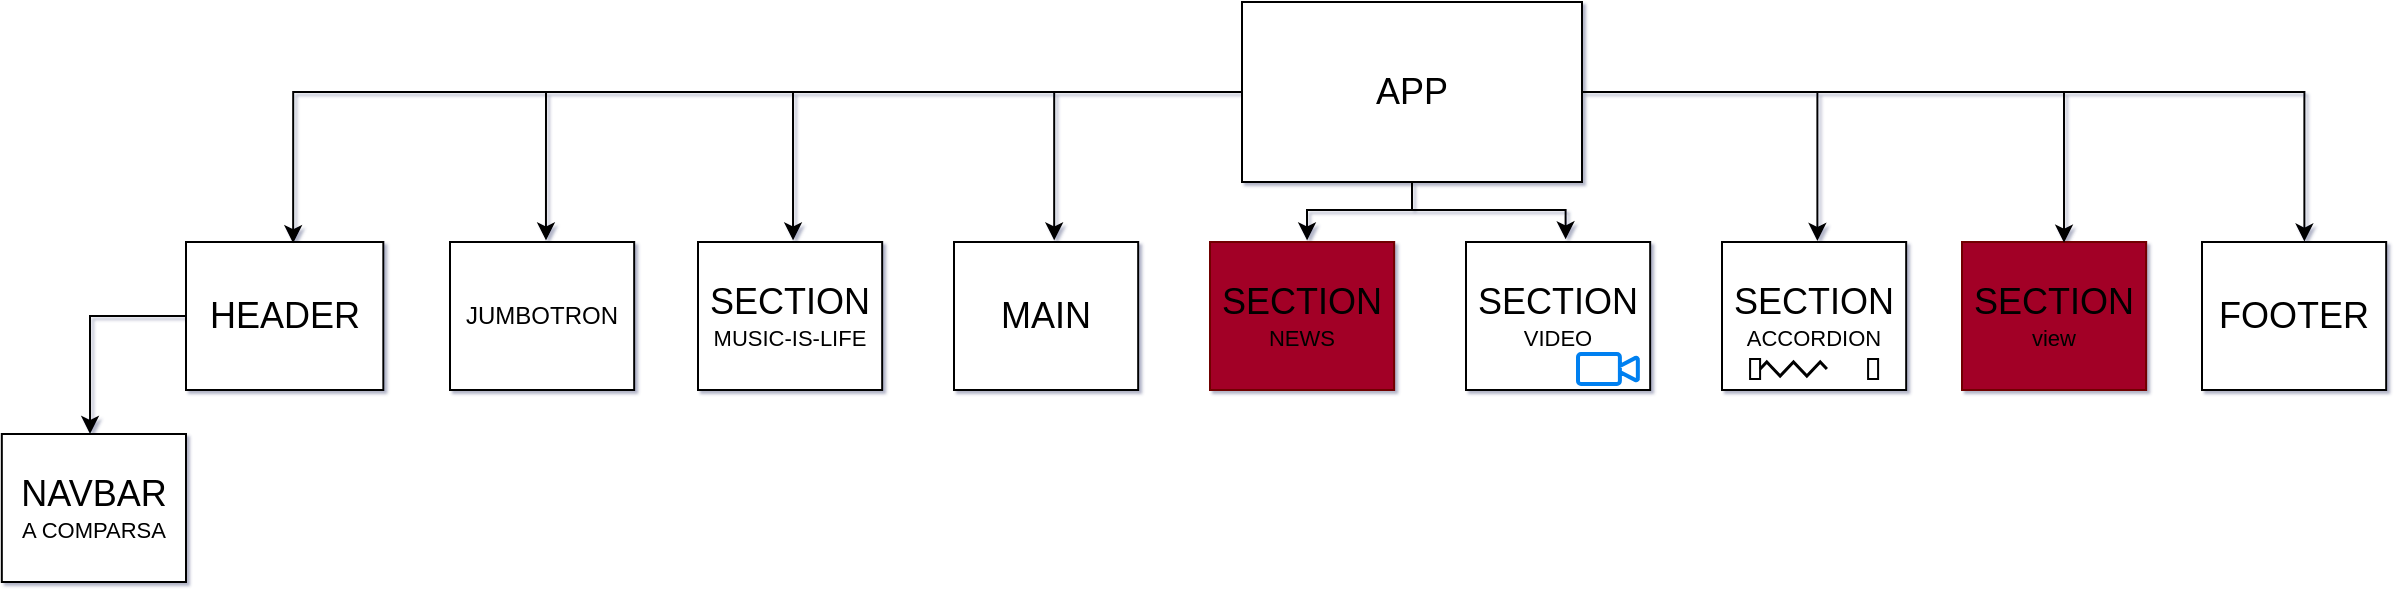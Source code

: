 <mxfile>
    <diagram id="xpTfQwLlDye6NHtaUpQL" name="Pagina-1">
        <mxGraphModel dx="843" dy="1602" grid="1" gridSize="8" guides="1" tooltips="1" connect="1" arrows="1" fold="1" page="1" pageScale="1" pageWidth="827" pageHeight="1169" background="#ffffff" math="0" shadow="1">
            <root>
                <mxCell id="0"/>
                <mxCell id="1" parent="0"/>
                <mxCell id="12" value="" style="shape=table;startSize=0;container=1;collapsible=0;childLayout=tableLayout;rounded=1;" parent="1" vertex="1">
                    <mxGeometry x="464" y="-128" width="92.09" height="74" as="geometry"/>
                </mxCell>
                <mxCell id="13" value="" style="shape=partialRectangle;collapsible=0;dropTarget=0;pointerEvents=0;fillColor=none;top=0;left=0;bottom=0;right=0;points=[[0,0.5],[1,0.5]];portConstraint=eastwest;rounded=1;" parent="12" vertex="1">
                    <mxGeometry width="92.09" height="74" as="geometry"/>
                </mxCell>
                <mxCell id="14" value="&lt;font&gt;&lt;span style=&quot;font-size: 18px&quot;&gt;SECTION&lt;/span&gt;&lt;br&gt;&lt;font style=&quot;font-size: 11px&quot;&gt;MUSIC-IS-LIFE&lt;/font&gt;&lt;br&gt;&lt;/font&gt;" style="shape=partialRectangle;html=1;whiteSpace=wrap;connectable=0;overflow=hidden;fillColor=none;top=0;left=0;bottom=0;right=0;rounded=1;" parent="13" vertex="1">
                    <mxGeometry width="92" height="74" as="geometry"/>
                </mxCell>
                <mxCell id="15" value="" style="shape=table;startSize=0;container=1;collapsible=0;childLayout=tableLayout;rounded=1;" parent="1" vertex="1">
                    <mxGeometry x="208" y="-128" width="98.67" height="74" as="geometry"/>
                </mxCell>
                <mxCell id="16" value="" style="shape=partialRectangle;collapsible=0;dropTarget=0;pointerEvents=0;fillColor=none;top=0;left=0;bottom=0;right=0;points=[[0,0.5],[1,0.5]];portConstraint=eastwest;rounded=1;" parent="15" vertex="1">
                    <mxGeometry width="98.67" height="74" as="geometry"/>
                </mxCell>
                <mxCell id="17" value="&lt;font style=&quot;font-size: 18px&quot;&gt;HEADER&lt;/font&gt;" style="shape=partialRectangle;html=1;whiteSpace=wrap;connectable=0;overflow=hidden;fillColor=none;top=0;left=0;bottom=0;right=0;rounded=1;" parent="16" vertex="1">
                    <mxGeometry width="99" height="74" as="geometry"/>
                </mxCell>
                <mxCell id="63" value="" style="shape=table;startSize=0;container=1;collapsible=0;childLayout=tableLayout;rounded=1;" parent="1" vertex="1">
                    <mxGeometry x="340" y="-128" width="92.09" height="74" as="geometry"/>
                </mxCell>
                <mxCell id="64" value="" style="shape=partialRectangle;collapsible=0;dropTarget=0;pointerEvents=0;fillColor=none;top=0;left=0;bottom=0;right=0;points=[[0,0.5],[1,0.5]];portConstraint=eastwest;rounded=1;" parent="63" vertex="1">
                    <mxGeometry width="92.09" height="74" as="geometry"/>
                </mxCell>
                <mxCell id="65" value="JUMBOTRON" style="shape=partialRectangle;html=1;whiteSpace=wrap;connectable=0;overflow=hidden;fillColor=none;top=0;left=0;bottom=0;right=0;rounded=1;" parent="64" vertex="1">
                    <mxGeometry width="92" height="74" as="geometry"/>
                </mxCell>
                <mxCell id="66" value="" style="shape=table;startSize=0;container=1;collapsible=0;childLayout=tableLayout;rounded=1;" parent="1" vertex="1">
                    <mxGeometry x="592" y="-128" width="92.09" height="74" as="geometry"/>
                </mxCell>
                <mxCell id="67" value="" style="shape=partialRectangle;collapsible=0;dropTarget=0;pointerEvents=0;fillColor=none;top=0;left=0;bottom=0;right=0;points=[[0,0.5],[1,0.5]];portConstraint=eastwest;rounded=1;" parent="66" vertex="1">
                    <mxGeometry width="92.09" height="74" as="geometry"/>
                </mxCell>
                <mxCell id="68" value="&lt;font&gt;&lt;span style=&quot;font-size: 18px&quot;&gt;MAIN&lt;/span&gt;&lt;br&gt;&lt;/font&gt;" style="shape=partialRectangle;html=1;whiteSpace=wrap;connectable=0;overflow=hidden;fillColor=none;top=0;left=0;bottom=0;right=0;rounded=1;" parent="67" vertex="1">
                    <mxGeometry width="92" height="74" as="geometry"/>
                </mxCell>
                <mxCell id="72" value="" style="shape=table;startSize=0;container=1;collapsible=0;childLayout=tableLayout;rounded=1;fillColor=#a20025;strokeColor=#6F0000;fontColor=#ffffff;" parent="1" vertex="1">
                    <mxGeometry x="720" y="-128" width="92.09" height="74" as="geometry"/>
                </mxCell>
                <mxCell id="73" value="" style="shape=partialRectangle;collapsible=0;dropTarget=0;pointerEvents=0;fillColor=none;top=0;left=0;bottom=0;right=0;points=[[0,0.5],[1,0.5]];portConstraint=eastwest;rounded=1;" parent="72" vertex="1">
                    <mxGeometry width="92.09" height="74" as="geometry"/>
                </mxCell>
                <mxCell id="74" value="&lt;font&gt;&lt;span style=&quot;font-size: 18px&quot;&gt;SECTION&lt;/span&gt;&lt;br&gt;&lt;font style=&quot;font-size: 11px&quot;&gt;NEWS&lt;/font&gt;&lt;br&gt;&lt;/font&gt;" style="shape=partialRectangle;html=1;whiteSpace=wrap;connectable=0;overflow=hidden;fillColor=none;top=0;left=0;bottom=0;right=0;rounded=1;" parent="73" vertex="1">
                    <mxGeometry width="92" height="74" as="geometry"/>
                </mxCell>
                <mxCell id="75" value="" style="shape=table;startSize=0;container=1;collapsible=0;childLayout=tableLayout;rounded=1;sketch=0;shadow=0;" parent="1" vertex="1">
                    <mxGeometry x="848" y="-128" width="92.09" height="74" as="geometry"/>
                </mxCell>
                <mxCell id="76" value="" style="shape=partialRectangle;collapsible=0;dropTarget=0;pointerEvents=0;fillColor=none;top=0;left=0;bottom=0;right=0;points=[[0,0.5],[1,0.5]];portConstraint=eastwest;rounded=1;" parent="75" vertex="1">
                    <mxGeometry width="92.09" height="74" as="geometry"/>
                </mxCell>
                <mxCell id="77" value="&lt;font&gt;&lt;span style=&quot;font-size: 18px&quot;&gt;SECTION&lt;/span&gt;&lt;br&gt;&lt;font style=&quot;font-size: 11px&quot;&gt;VIDEO&lt;/font&gt;&lt;br&gt;&lt;/font&gt;" style="shape=partialRectangle;html=1;whiteSpace=wrap;connectable=0;overflow=hidden;fillColor=none;top=0;left=0;bottom=0;right=0;rounded=1;" parent="76" vertex="1">
                    <mxGeometry width="92" height="74" as="geometry"/>
                </mxCell>
                <mxCell id="78" value="" style="html=1;verticalLabelPosition=bottom;align=center;labelBackgroundColor=#ffffff;verticalAlign=top;strokeWidth=2;strokeColor=#0080F0;shadow=0;dashed=0;shape=mxgraph.ios7.icons.video_conversation;" parent="1" vertex="1">
                    <mxGeometry x="904" y="-72" width="30" height="15" as="geometry"/>
                </mxCell>
                <mxCell id="88" value="" style="shape=table;startSize=0;container=1;collapsible=0;childLayout=tableLayout;rounded=1;" parent="1" vertex="1">
                    <mxGeometry x="976" y="-128" width="92.09" height="74" as="geometry"/>
                </mxCell>
                <mxCell id="89" value="" style="shape=partialRectangle;collapsible=0;dropTarget=0;pointerEvents=0;fillColor=none;top=0;left=0;bottom=0;right=0;points=[[0,0.5],[1,0.5]];portConstraint=eastwest;rounded=1;" parent="88" vertex="1">
                    <mxGeometry width="92.09" height="74" as="geometry"/>
                </mxCell>
                <mxCell id="90" value="&lt;font&gt;&lt;span style=&quot;font-size: 18px&quot;&gt;SECTION&lt;/span&gt;&lt;br&gt;&lt;span style=&quot;font-size: 11px&quot;&gt;ACCORDION&lt;/span&gt;&lt;br&gt;&lt;/font&gt;" style="shape=partialRectangle;html=1;whiteSpace=wrap;connectable=0;overflow=hidden;fillColor=none;top=0;left=0;bottom=0;right=0;rounded=1;" parent="89" vertex="1">
                    <mxGeometry width="92" height="74" as="geometry"/>
                </mxCell>
                <mxCell id="91" value="" style="verticalLabelPosition=bottom;html=1;verticalAlign=top;align=center;shape=mxgraph.floorplan.doorAccordion;dx=0.6;shadow=0;sketch=0;" parent="1" vertex="1">
                    <mxGeometry x="990.05" y="-68" width="64" height="7" as="geometry"/>
                </mxCell>
                <mxCell id="92" value="" style="shape=table;startSize=0;container=1;collapsible=0;childLayout=tableLayout;rounded=1;fillColor=#a20025;strokeColor=#6F0000;fontColor=#ffffff;" parent="1" vertex="1">
                    <mxGeometry x="1096" y="-128" width="92.09" height="74" as="geometry"/>
                </mxCell>
                <mxCell id="93" value="" style="shape=partialRectangle;collapsible=0;dropTarget=0;pointerEvents=0;fillColor=none;top=0;left=0;bottom=0;right=0;points=[[0,0.5],[1,0.5]];portConstraint=eastwest;rounded=1;" parent="92" vertex="1">
                    <mxGeometry width="92.09" height="74" as="geometry"/>
                </mxCell>
                <mxCell id="94" value="&lt;font&gt;&lt;span style=&quot;font-size: 18px&quot;&gt;SECTION&lt;/span&gt;&lt;br&gt;&lt;font style=&quot;font-size: 11px&quot;&gt;view&lt;/font&gt;&lt;br&gt;&lt;/font&gt;" style="shape=partialRectangle;html=1;whiteSpace=wrap;connectable=0;overflow=hidden;fillColor=none;top=0;left=0;bottom=0;right=0;rounded=1;" parent="93" vertex="1">
                    <mxGeometry width="92" height="74" as="geometry"/>
                </mxCell>
                <mxCell id="95" value="" style="shape=table;startSize=0;container=1;collapsible=0;childLayout=tableLayout;rounded=1;" parent="1" vertex="1">
                    <mxGeometry x="1216" y="-128" width="92.09" height="74" as="geometry"/>
                </mxCell>
                <mxCell id="96" value="" style="shape=partialRectangle;collapsible=0;dropTarget=0;pointerEvents=0;fillColor=none;top=0;left=0;bottom=0;right=0;points=[[0,0.5],[1,0.5]];portConstraint=eastwest;rounded=1;" parent="95" vertex="1">
                    <mxGeometry width="92.09" height="74" as="geometry"/>
                </mxCell>
                <mxCell id="97" value="&lt;font&gt;&lt;span style=&quot;font-size: 18px&quot;&gt;FOOTER&lt;/span&gt;&lt;br&gt;&lt;/font&gt;" style="shape=partialRectangle;html=1;whiteSpace=wrap;connectable=0;overflow=hidden;fillColor=none;top=0;left=0;bottom=0;right=0;rounded=1;" parent="96" vertex="1">
                    <mxGeometry width="92" height="74" as="geometry"/>
                </mxCell>
                <mxCell id="111" style="edgeStyle=orthogonalEdgeStyle;rounded=0;orthogonalLoop=1;jettySize=auto;html=1;entryX=0.527;entryY=-0.011;entryDx=0;entryDy=0;entryPerimeter=0;strokeColor=#000000;" parent="1" source="101" target="73" edge="1">
                    <mxGeometry relative="1" as="geometry">
                        <Array as="points">
                            <mxPoint x="821" y="-144"/>
                            <mxPoint x="769" y="-144"/>
                        </Array>
                    </mxGeometry>
                </mxCell>
                <mxCell id="112" style="edgeStyle=orthogonalEdgeStyle;rounded=0;orthogonalLoop=1;jettySize=auto;html=1;entryX=0.541;entryY=-0.018;entryDx=0;entryDy=0;entryPerimeter=0;strokeColor=#000000;" parent="1" source="101" target="76" edge="1">
                    <mxGeometry relative="1" as="geometry">
                        <Array as="points">
                            <mxPoint x="821" y="-144"/>
                            <mxPoint x="898" y="-144"/>
                        </Array>
                    </mxGeometry>
                </mxCell>
                <mxCell id="101" value="" style="shape=table;startSize=0;container=1;collapsible=0;childLayout=tableLayout;rounded=1;" parent="1" vertex="1">
                    <mxGeometry x="736" y="-248" width="170" height="90" as="geometry"/>
                </mxCell>
                <mxCell id="102" value="" style="shape=partialRectangle;collapsible=0;dropTarget=0;pointerEvents=0;fillColor=none;top=0;left=0;bottom=0;right=0;points=[[0,0.5],[1,0.5]];portConstraint=eastwest;rounded=1;" parent="101" vertex="1">
                    <mxGeometry width="170" height="90" as="geometry"/>
                </mxCell>
                <mxCell id="103" value="&lt;font style=&quot;font-size: 18px&quot;&gt;APP&lt;/font&gt;" style="shape=partialRectangle;html=1;whiteSpace=wrap;connectable=0;overflow=hidden;fillColor=none;top=0;left=0;bottom=0;right=0;rounded=1;" parent="102" vertex="1">
                    <mxGeometry width="170" height="90" as="geometry"/>
                </mxCell>
                <mxCell id="107" style="edgeStyle=orthogonalEdgeStyle;rounded=0;orthogonalLoop=1;jettySize=auto;html=1;entryX=0.543;entryY=0.008;entryDx=0;entryDy=0;entryPerimeter=0;strokeColor=#000000;" parent="1" source="102" target="16" edge="1">
                    <mxGeometry relative="1" as="geometry"/>
                </mxCell>
                <mxCell id="108" style="edgeStyle=orthogonalEdgeStyle;rounded=0;orthogonalLoop=1;jettySize=auto;html=1;entryX=0.521;entryY=-0.011;entryDx=0;entryDy=0;entryPerimeter=0;strokeColor=#000000;" parent="1" source="102" target="64" edge="1">
                    <mxGeometry relative="1" as="geometry"/>
                </mxCell>
                <mxCell id="109" style="edgeStyle=orthogonalEdgeStyle;rounded=0;orthogonalLoop=1;jettySize=auto;html=1;entryX=0.516;entryY=-0.011;entryDx=0;entryDy=0;entryPerimeter=0;strokeColor=#000000;" parent="1" source="102" target="13" edge="1">
                    <mxGeometry relative="1" as="geometry"/>
                </mxCell>
                <mxCell id="110" style="edgeStyle=orthogonalEdgeStyle;rounded=0;orthogonalLoop=1;jettySize=auto;html=1;entryX=0.544;entryY=-0.011;entryDx=0;entryDy=0;entryPerimeter=0;strokeColor=#000000;" parent="1" source="102" target="67" edge="1">
                    <mxGeometry relative="1" as="geometry"/>
                </mxCell>
                <mxCell id="113" style="edgeStyle=orthogonalEdgeStyle;rounded=0;orthogonalLoop=1;jettySize=auto;html=1;entryX=0.518;entryY=-0.007;entryDx=0;entryDy=0;entryPerimeter=0;strokeColor=#000000;" parent="1" source="102" target="89" edge="1">
                    <mxGeometry relative="1" as="geometry"/>
                </mxCell>
                <mxCell id="114" style="edgeStyle=orthogonalEdgeStyle;rounded=0;orthogonalLoop=1;jettySize=auto;html=1;entryX=0.554;entryY=0.005;entryDx=0;entryDy=0;entryPerimeter=0;strokeColor=#000000;" parent="1" source="102" target="93" edge="1">
                    <mxGeometry relative="1" as="geometry"/>
                </mxCell>
                <mxCell id="115" style="edgeStyle=orthogonalEdgeStyle;rounded=0;orthogonalLoop=1;jettySize=auto;html=1;entryX=0.556;entryY=-0.003;entryDx=0;entryDy=0;entryPerimeter=0;strokeColor=#000000;" parent="1" source="102" target="96" edge="1">
                    <mxGeometry relative="1" as="geometry"/>
                </mxCell>
                <mxCell id="122" value="" style="shape=table;startSize=0;container=1;collapsible=0;childLayout=tableLayout;rounded=1;" parent="1" vertex="1">
                    <mxGeometry x="115.91" y="-32" width="92.09" height="74" as="geometry"/>
                </mxCell>
                <mxCell id="123" value="" style="shape=partialRectangle;collapsible=0;dropTarget=0;pointerEvents=0;fillColor=none;top=0;left=0;bottom=0;right=0;points=[[0,0.5],[1,0.5]];portConstraint=eastwest;rounded=1;" parent="122" vertex="1">
                    <mxGeometry width="92.09" height="74" as="geometry"/>
                </mxCell>
                <mxCell id="124" value="&lt;font&gt;&lt;span style=&quot;font-size: 18px&quot;&gt;NAVBAR&lt;/span&gt;&lt;br&gt;&lt;span style=&quot;font-size: 11px&quot;&gt;A COMPARSA&lt;/span&gt;&lt;br&gt;&lt;/font&gt;" style="shape=partialRectangle;html=1;whiteSpace=wrap;connectable=0;overflow=hidden;fillColor=none;top=0;left=0;bottom=0;right=0;rounded=1;" parent="123" vertex="1">
                    <mxGeometry width="92" height="74" as="geometry"/>
                </mxCell>
                <mxCell id="126" style="edgeStyle=orthogonalEdgeStyle;rounded=0;orthogonalLoop=1;jettySize=auto;html=1;entryX=0.479;entryY=0;entryDx=0;entryDy=0;entryPerimeter=0;strokeColor=#000000;" parent="1" source="16" target="123" edge="1">
                    <mxGeometry relative="1" as="geometry"/>
                </mxCell>
            </root>
        </mxGraphModel>
    </diagram>
</mxfile>